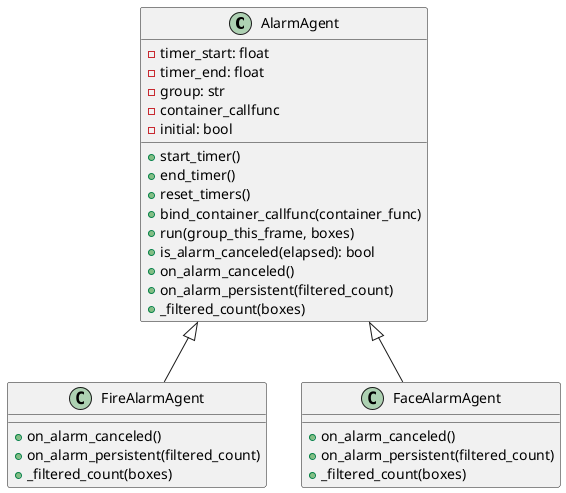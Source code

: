 @startuml

allow_mixing

class AlarmAgent {
  - timer_start: float
  - timer_end: float
  - group: str
  - container_callfunc
  - initial: bool
  + start_timer()
  + end_timer()
  + reset_timers()
  + bind_container_callfunc(container_func)
  + run(group_this_frame, boxes)
  + is_alarm_canceled(elapsed): bool
  + on_alarm_canceled()
  + on_alarm_persistent(filtered_count)
  + _filtered_count(boxes)
}

class FireAlarmAgent {
  + on_alarm_canceled()
  + on_alarm_persistent(filtered_count)
  + _filtered_count(boxes)
}

class FaceAlarmAgent {
  + on_alarm_canceled()
  + on_alarm_persistent(filtered_count)
  + _filtered_count(boxes)
}

AlarmAgent <|-- FireAlarmAgent
AlarmAgent <|-- FaceAlarmAgent

@enduml